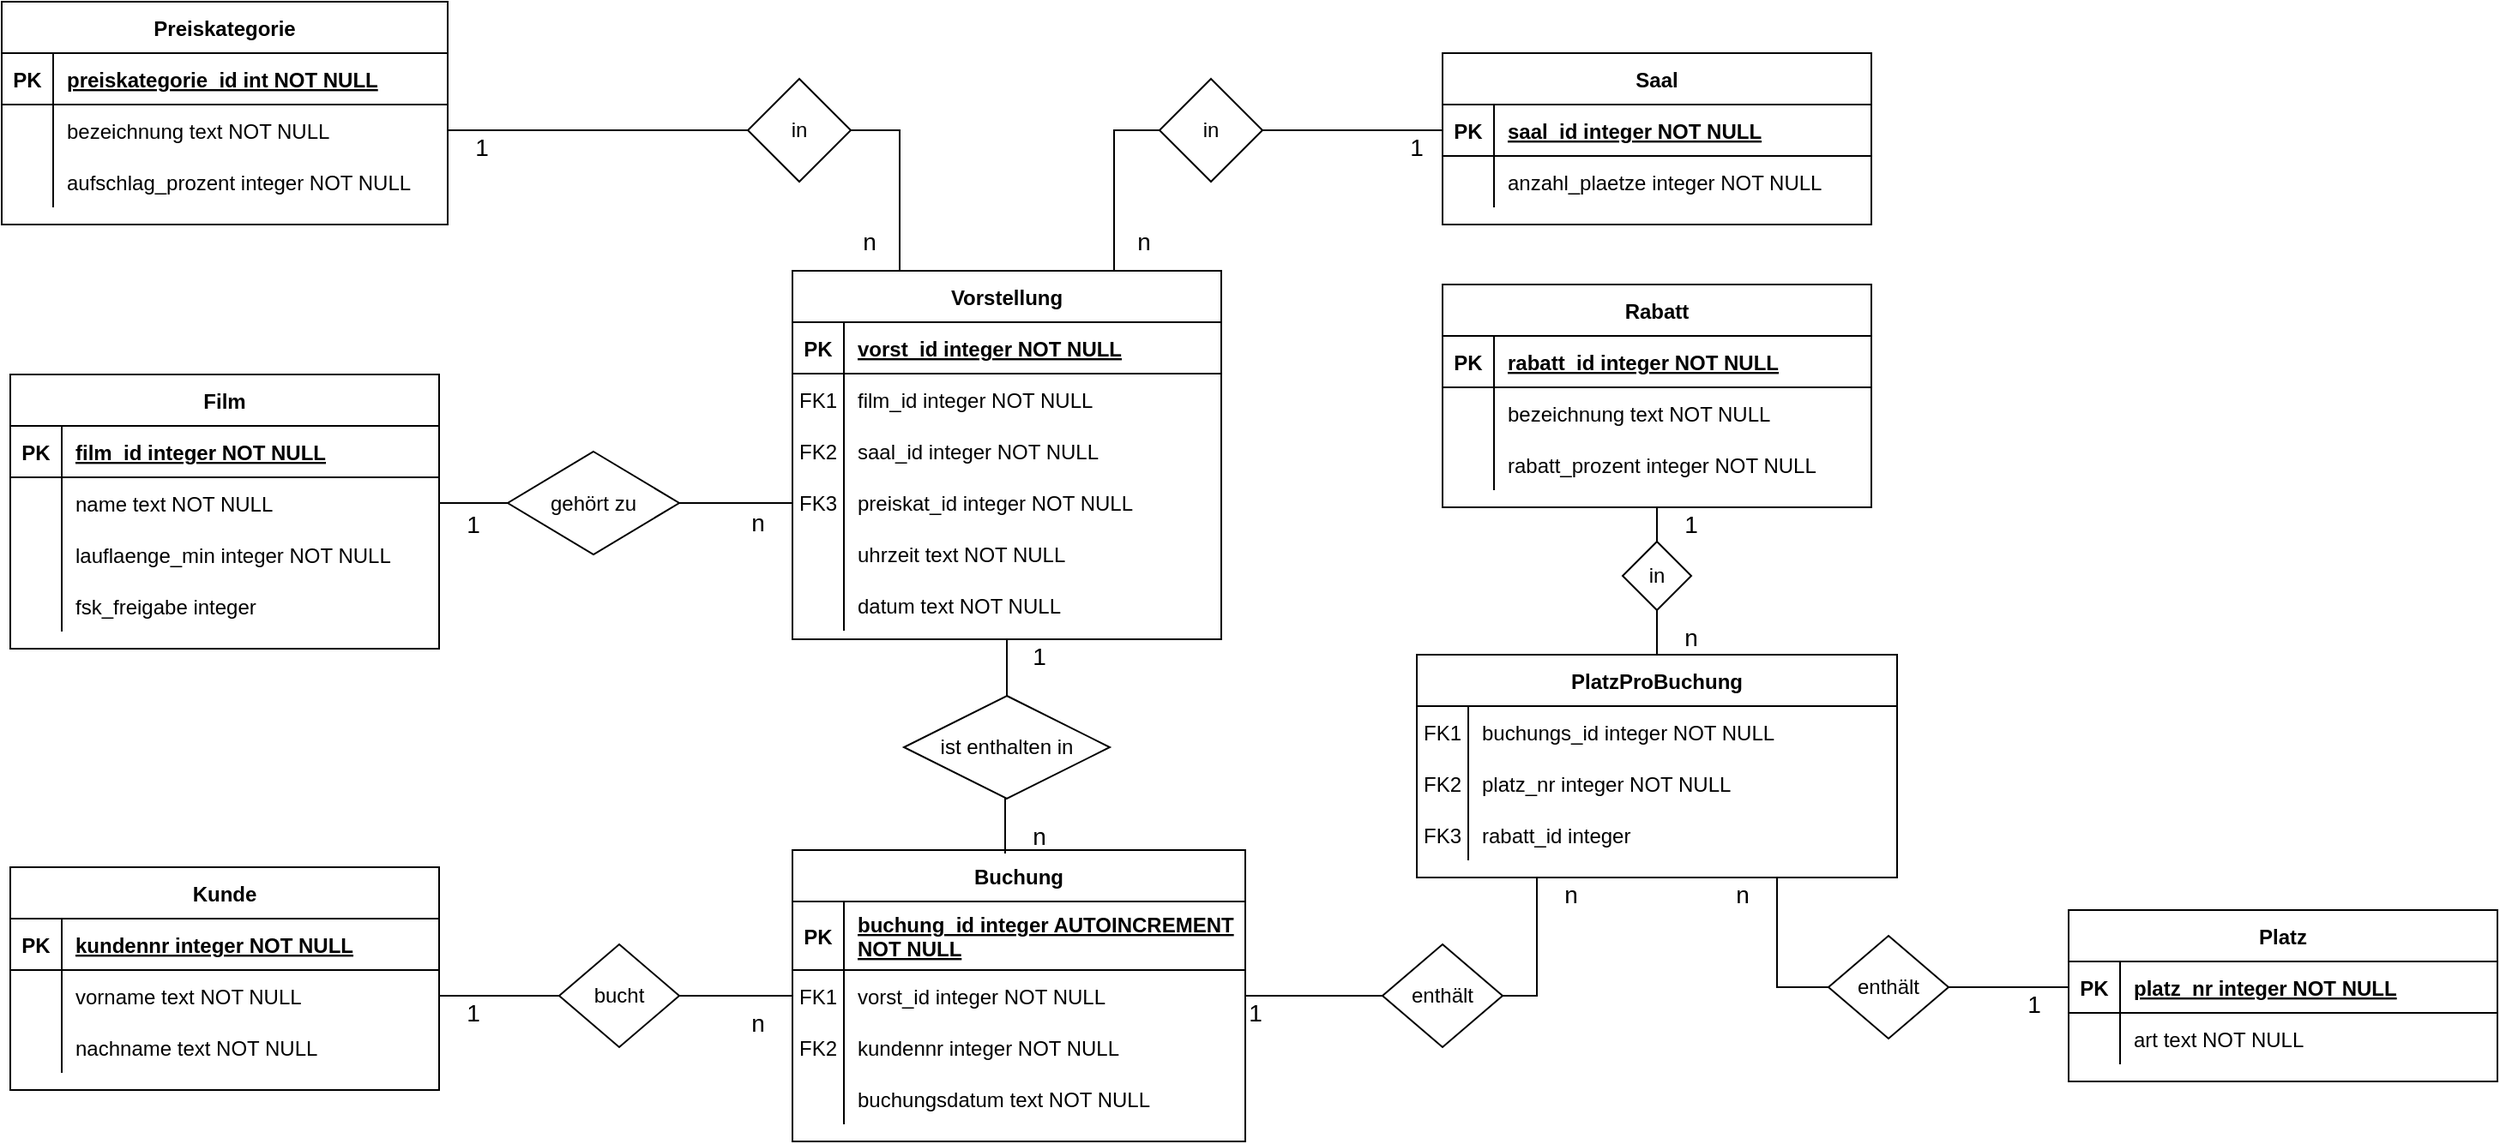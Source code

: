 <mxfile version="14.5.1" type="device"><diagram id="R2lEEEUBdFMjLlhIrx00" name="Page-1"><mxGraphModel dx="1422" dy="822" grid="1" gridSize="10" guides="1" tooltips="1" connect="1" arrows="1" fold="1" page="1" pageScale="1" pageWidth="1654" pageHeight="1169" math="0" shadow="0" extFonts="Permanent Marker^https://fonts.googleapis.com/css?family=Permanent+Marker"><root><mxCell id="0"/><mxCell id="1" parent="0"/><mxCell id="C-vyLk0tnHw3VtMMgP7b-2" value="Film" style="shape=table;startSize=30;container=1;collapsible=1;childLayout=tableLayout;fixedRows=1;rowLines=0;fontStyle=1;align=center;resizeLast=1;" parent="1" vertex="1"><mxGeometry x="50" y="322.5" width="250" height="160" as="geometry"/></mxCell><mxCell id="C-vyLk0tnHw3VtMMgP7b-3" value="" style="shape=partialRectangle;collapsible=0;dropTarget=0;pointerEvents=0;fillColor=none;points=[[0,0.5],[1,0.5]];portConstraint=eastwest;top=0;left=0;right=0;bottom=1;" parent="C-vyLk0tnHw3VtMMgP7b-2" vertex="1"><mxGeometry y="30" width="250" height="30" as="geometry"/></mxCell><mxCell id="C-vyLk0tnHw3VtMMgP7b-4" value="PK" style="shape=partialRectangle;overflow=hidden;connectable=0;fillColor=none;top=0;left=0;bottom=0;right=0;fontStyle=1;" parent="C-vyLk0tnHw3VtMMgP7b-3" vertex="1"><mxGeometry width="30" height="30" as="geometry"/></mxCell><mxCell id="C-vyLk0tnHw3VtMMgP7b-5" value="film_id integer NOT NULL " style="shape=partialRectangle;overflow=hidden;connectable=0;fillColor=none;top=0;left=0;bottom=0;right=0;align=left;spacingLeft=6;fontStyle=5;" parent="C-vyLk0tnHw3VtMMgP7b-3" vertex="1"><mxGeometry x="30" width="220" height="30" as="geometry"/></mxCell><mxCell id="C-vyLk0tnHw3VtMMgP7b-6" value="" style="shape=partialRectangle;collapsible=0;dropTarget=0;pointerEvents=0;fillColor=none;points=[[0,0.5],[1,0.5]];portConstraint=eastwest;top=0;left=0;right=0;bottom=0;" parent="C-vyLk0tnHw3VtMMgP7b-2" vertex="1"><mxGeometry y="60" width="250" height="30" as="geometry"/></mxCell><mxCell id="C-vyLk0tnHw3VtMMgP7b-7" value="" style="shape=partialRectangle;overflow=hidden;connectable=0;fillColor=none;top=0;left=0;bottom=0;right=0;" parent="C-vyLk0tnHw3VtMMgP7b-6" vertex="1"><mxGeometry width="30" height="30" as="geometry"/></mxCell><mxCell id="C-vyLk0tnHw3VtMMgP7b-8" value="name text NOT NULL" style="shape=partialRectangle;overflow=hidden;connectable=0;fillColor=none;top=0;left=0;bottom=0;right=0;align=left;spacingLeft=6;" parent="C-vyLk0tnHw3VtMMgP7b-6" vertex="1"><mxGeometry x="30" width="220" height="30" as="geometry"/></mxCell><mxCell id="C-vyLk0tnHw3VtMMgP7b-9" value="" style="shape=partialRectangle;collapsible=0;dropTarget=0;pointerEvents=0;fillColor=none;points=[[0,0.5],[1,0.5]];portConstraint=eastwest;top=0;left=0;right=0;bottom=0;" parent="C-vyLk0tnHw3VtMMgP7b-2" vertex="1"><mxGeometry y="90" width="250" height="30" as="geometry"/></mxCell><mxCell id="C-vyLk0tnHw3VtMMgP7b-10" value="" style="shape=partialRectangle;overflow=hidden;connectable=0;fillColor=none;top=0;left=0;bottom=0;right=0;" parent="C-vyLk0tnHw3VtMMgP7b-9" vertex="1"><mxGeometry width="30" height="30" as="geometry"/></mxCell><mxCell id="C-vyLk0tnHw3VtMMgP7b-11" value="lauflaenge_min integer NOT NULL" style="shape=partialRectangle;overflow=hidden;connectable=0;fillColor=none;top=0;left=0;bottom=0;right=0;align=left;spacingLeft=6;" parent="C-vyLk0tnHw3VtMMgP7b-9" vertex="1"><mxGeometry x="30" width="220" height="30" as="geometry"/></mxCell><mxCell id="n4RVsGWldKLh6SfJFtqW-6" value="" style="shape=partialRectangle;collapsible=0;dropTarget=0;pointerEvents=0;fillColor=none;points=[[0,0.5],[1,0.5]];portConstraint=eastwest;top=0;left=0;right=0;bottom=0;" vertex="1" parent="C-vyLk0tnHw3VtMMgP7b-2"><mxGeometry y="120" width="250" height="30" as="geometry"/></mxCell><mxCell id="n4RVsGWldKLh6SfJFtqW-7" value="" style="shape=partialRectangle;overflow=hidden;connectable=0;fillColor=none;top=0;left=0;bottom=0;right=0;" vertex="1" parent="n4RVsGWldKLh6SfJFtqW-6"><mxGeometry width="30" height="30" as="geometry"/></mxCell><mxCell id="n4RVsGWldKLh6SfJFtqW-8" value="fsk_freigabe integer" style="shape=partialRectangle;overflow=hidden;connectable=0;fillColor=none;top=0;left=0;bottom=0;right=0;align=left;spacingLeft=6;" vertex="1" parent="n4RVsGWldKLh6SfJFtqW-6"><mxGeometry x="30" width="220" height="30" as="geometry"/></mxCell><mxCell id="C-vyLk0tnHw3VtMMgP7b-13" value="Preiskategorie" style="shape=table;startSize=30;container=1;collapsible=1;childLayout=tableLayout;fixedRows=1;rowLines=0;fontStyle=1;align=center;resizeLast=1;" parent="1" vertex="1"><mxGeometry x="45" y="105" width="260" height="130" as="geometry"/></mxCell><mxCell id="C-vyLk0tnHw3VtMMgP7b-14" value="" style="shape=partialRectangle;collapsible=0;dropTarget=0;pointerEvents=0;fillColor=none;points=[[0,0.5],[1,0.5]];portConstraint=eastwest;top=0;left=0;right=0;bottom=1;" parent="C-vyLk0tnHw3VtMMgP7b-13" vertex="1"><mxGeometry y="30" width="260" height="30" as="geometry"/></mxCell><mxCell id="C-vyLk0tnHw3VtMMgP7b-15" value="PK" style="shape=partialRectangle;overflow=hidden;connectable=0;fillColor=none;top=0;left=0;bottom=0;right=0;fontStyle=1;" parent="C-vyLk0tnHw3VtMMgP7b-14" vertex="1"><mxGeometry width="30" height="30" as="geometry"/></mxCell><mxCell id="C-vyLk0tnHw3VtMMgP7b-16" value="preiskategorie_id int NOT NULL " style="shape=partialRectangle;overflow=hidden;connectable=0;fillColor=none;top=0;left=0;bottom=0;right=0;align=left;spacingLeft=6;fontStyle=5;" parent="C-vyLk0tnHw3VtMMgP7b-14" vertex="1"><mxGeometry x="30" width="230" height="30" as="geometry"/></mxCell><mxCell id="C-vyLk0tnHw3VtMMgP7b-17" value="" style="shape=partialRectangle;collapsible=0;dropTarget=0;pointerEvents=0;fillColor=none;points=[[0,0.5],[1,0.5]];portConstraint=eastwest;top=0;left=0;right=0;bottom=0;" parent="C-vyLk0tnHw3VtMMgP7b-13" vertex="1"><mxGeometry y="60" width="260" height="30" as="geometry"/></mxCell><mxCell id="C-vyLk0tnHw3VtMMgP7b-18" value="" style="shape=partialRectangle;overflow=hidden;connectable=0;fillColor=none;top=0;left=0;bottom=0;right=0;" parent="C-vyLk0tnHw3VtMMgP7b-17" vertex="1"><mxGeometry width="30" height="30" as="geometry"/></mxCell><mxCell id="C-vyLk0tnHw3VtMMgP7b-19" value="bezeichnung text NOT NULL" style="shape=partialRectangle;overflow=hidden;connectable=0;fillColor=none;top=0;left=0;bottom=0;right=0;align=left;spacingLeft=6;" parent="C-vyLk0tnHw3VtMMgP7b-17" vertex="1"><mxGeometry x="30" width="230" height="30" as="geometry"/></mxCell><mxCell id="C-vyLk0tnHw3VtMMgP7b-20" value="" style="shape=partialRectangle;collapsible=0;dropTarget=0;pointerEvents=0;fillColor=none;points=[[0,0.5],[1,0.5]];portConstraint=eastwest;top=0;left=0;right=0;bottom=0;" parent="C-vyLk0tnHw3VtMMgP7b-13" vertex="1"><mxGeometry y="90" width="260" height="30" as="geometry"/></mxCell><mxCell id="C-vyLk0tnHw3VtMMgP7b-21" value="" style="shape=partialRectangle;overflow=hidden;connectable=0;fillColor=none;top=0;left=0;bottom=0;right=0;" parent="C-vyLk0tnHw3VtMMgP7b-20" vertex="1"><mxGeometry width="30" height="30" as="geometry"/></mxCell><mxCell id="C-vyLk0tnHw3VtMMgP7b-22" value="aufschlag_prozent integer NOT NULL" style="shape=partialRectangle;overflow=hidden;connectable=0;fillColor=none;top=0;left=0;bottom=0;right=0;align=left;spacingLeft=6;" parent="C-vyLk0tnHw3VtMMgP7b-20" vertex="1"><mxGeometry x="30" width="230" height="30" as="geometry"/></mxCell><mxCell id="C-vyLk0tnHw3VtMMgP7b-23" value="Vorstellung" style="shape=table;startSize=30;container=1;collapsible=1;childLayout=tableLayout;fixedRows=1;rowLines=0;fontStyle=1;align=center;resizeLast=1;" parent="1" vertex="1"><mxGeometry x="506" y="262" width="250" height="215" as="geometry"/></mxCell><mxCell id="C-vyLk0tnHw3VtMMgP7b-24" value="" style="shape=partialRectangle;collapsible=0;dropTarget=0;pointerEvents=0;fillColor=none;points=[[0,0.5],[1,0.5]];portConstraint=eastwest;top=0;left=0;right=0;bottom=1;" parent="C-vyLk0tnHw3VtMMgP7b-23" vertex="1"><mxGeometry y="30" width="250" height="30" as="geometry"/></mxCell><mxCell id="C-vyLk0tnHw3VtMMgP7b-25" value="PK" style="shape=partialRectangle;overflow=hidden;connectable=0;fillColor=none;top=0;left=0;bottom=0;right=0;fontStyle=1;" parent="C-vyLk0tnHw3VtMMgP7b-24" vertex="1"><mxGeometry width="30" height="30" as="geometry"/></mxCell><mxCell id="C-vyLk0tnHw3VtMMgP7b-26" value="vorst_id integer NOT NULL " style="shape=partialRectangle;overflow=hidden;connectable=0;fillColor=none;top=0;left=0;bottom=0;right=0;align=left;spacingLeft=6;fontStyle=5;" parent="C-vyLk0tnHw3VtMMgP7b-24" vertex="1"><mxGeometry x="30" width="220" height="30" as="geometry"/></mxCell><mxCell id="C-vyLk0tnHw3VtMMgP7b-27" value="" style="shape=partialRectangle;collapsible=0;dropTarget=0;pointerEvents=0;fillColor=none;points=[[0,0.5],[1,0.5]];portConstraint=eastwest;top=0;left=0;right=0;bottom=0;" parent="C-vyLk0tnHw3VtMMgP7b-23" vertex="1"><mxGeometry y="60" width="250" height="30" as="geometry"/></mxCell><mxCell id="C-vyLk0tnHw3VtMMgP7b-28" value="FK1" style="shape=partialRectangle;overflow=hidden;connectable=0;fillColor=none;top=0;left=0;bottom=0;right=0;" parent="C-vyLk0tnHw3VtMMgP7b-27" vertex="1"><mxGeometry width="30" height="30" as="geometry"/></mxCell><mxCell id="C-vyLk0tnHw3VtMMgP7b-29" value="film_id integer NOT NULL" style="shape=partialRectangle;overflow=hidden;connectable=0;fillColor=none;top=0;left=0;bottom=0;right=0;align=left;spacingLeft=6;" parent="C-vyLk0tnHw3VtMMgP7b-27" vertex="1"><mxGeometry x="30" width="220" height="30" as="geometry"/></mxCell><mxCell id="7ytQ7ZC4VE5JVQ9FTUDC-49" value="" style="shape=partialRectangle;collapsible=0;dropTarget=0;pointerEvents=0;fillColor=none;points=[[0,0.5],[1,0.5]];portConstraint=eastwest;top=0;left=0;right=0;bottom=0;" parent="C-vyLk0tnHw3VtMMgP7b-23" vertex="1"><mxGeometry y="90" width="250" height="30" as="geometry"/></mxCell><mxCell id="7ytQ7ZC4VE5JVQ9FTUDC-50" value="FK2" style="shape=partialRectangle;overflow=hidden;connectable=0;fillColor=none;top=0;left=0;bottom=0;right=0;" parent="7ytQ7ZC4VE5JVQ9FTUDC-49" vertex="1"><mxGeometry width="30" height="30" as="geometry"/></mxCell><mxCell id="7ytQ7ZC4VE5JVQ9FTUDC-51" value="saal_id integer NOT NULL" style="shape=partialRectangle;overflow=hidden;connectable=0;fillColor=none;top=0;left=0;bottom=0;right=0;align=left;spacingLeft=6;" parent="7ytQ7ZC4VE5JVQ9FTUDC-49" vertex="1"><mxGeometry x="30" width="220" height="30" as="geometry"/></mxCell><mxCell id="3Bz2vkWH1Doua1rac2BC-2" value="" style="shape=partialRectangle;collapsible=0;dropTarget=0;pointerEvents=0;fillColor=none;points=[[0,0.5],[1,0.5]];portConstraint=eastwest;top=0;left=0;right=0;bottom=0;" parent="C-vyLk0tnHw3VtMMgP7b-23" vertex="1"><mxGeometry y="120" width="250" height="30" as="geometry"/></mxCell><mxCell id="3Bz2vkWH1Doua1rac2BC-3" value="FK3" style="shape=partialRectangle;overflow=hidden;connectable=0;fillColor=none;top=0;left=0;bottom=0;right=0;" parent="3Bz2vkWH1Doua1rac2BC-2" vertex="1"><mxGeometry width="30" height="30" as="geometry"/></mxCell><mxCell id="3Bz2vkWH1Doua1rac2BC-4" value="preiskat_id integer NOT NULL" style="shape=partialRectangle;overflow=hidden;connectable=0;fillColor=none;top=0;left=0;bottom=0;right=0;align=left;spacingLeft=6;" parent="3Bz2vkWH1Doua1rac2BC-2" vertex="1"><mxGeometry x="30" width="220" height="30" as="geometry"/></mxCell><mxCell id="3Bz2vkWH1Doua1rac2BC-8" value="" style="shape=partialRectangle;collapsible=0;dropTarget=0;pointerEvents=0;fillColor=none;points=[[0,0.5],[1,0.5]];portConstraint=eastwest;top=0;left=0;right=0;bottom=0;" parent="C-vyLk0tnHw3VtMMgP7b-23" vertex="1"><mxGeometry y="150" width="250" height="30" as="geometry"/></mxCell><mxCell id="3Bz2vkWH1Doua1rac2BC-9" value="" style="shape=partialRectangle;overflow=hidden;connectable=0;fillColor=none;top=0;left=0;bottom=0;right=0;" parent="3Bz2vkWH1Doua1rac2BC-8" vertex="1"><mxGeometry width="30" height="30" as="geometry"/></mxCell><mxCell id="3Bz2vkWH1Doua1rac2BC-10" value="uhrzeit text NOT NULL" style="shape=partialRectangle;overflow=hidden;connectable=0;fillColor=none;top=0;left=0;bottom=0;right=0;align=left;spacingLeft=6;" parent="3Bz2vkWH1Doua1rac2BC-8" vertex="1"><mxGeometry x="30" width="220" height="30" as="geometry"/></mxCell><mxCell id="3Bz2vkWH1Doua1rac2BC-11" value="" style="shape=partialRectangle;collapsible=0;dropTarget=0;pointerEvents=0;fillColor=none;points=[[0,0.5],[1,0.5]];portConstraint=eastwest;top=0;left=0;right=0;bottom=0;" parent="C-vyLk0tnHw3VtMMgP7b-23" vertex="1"><mxGeometry y="180" width="250" height="30" as="geometry"/></mxCell><mxCell id="3Bz2vkWH1Doua1rac2BC-12" value="" style="shape=partialRectangle;overflow=hidden;connectable=0;fillColor=none;top=0;left=0;bottom=0;right=0;" parent="3Bz2vkWH1Doua1rac2BC-11" vertex="1"><mxGeometry width="30" height="30" as="geometry"/></mxCell><mxCell id="3Bz2vkWH1Doua1rac2BC-13" value="datum text NOT NULL" style="shape=partialRectangle;overflow=hidden;connectable=0;fillColor=none;top=0;left=0;bottom=0;right=0;align=left;spacingLeft=6;" parent="3Bz2vkWH1Doua1rac2BC-11" vertex="1"><mxGeometry x="30" width="220" height="30" as="geometry"/></mxCell><mxCell id="7ytQ7ZC4VE5JVQ9FTUDC-8" value="Buchung" style="shape=table;startSize=30;container=1;collapsible=1;childLayout=tableLayout;fixedRows=1;rowLines=0;fontStyle=1;align=center;resizeLast=1;" parent="1" vertex="1"><mxGeometry x="506" y="600" width="264" height="170" as="geometry"/></mxCell><mxCell id="7ytQ7ZC4VE5JVQ9FTUDC-9" value="" style="shape=partialRectangle;collapsible=0;dropTarget=0;pointerEvents=0;fillColor=none;points=[[0,0.5],[1,0.5]];portConstraint=eastwest;top=0;left=0;right=0;bottom=1;" parent="7ytQ7ZC4VE5JVQ9FTUDC-8" vertex="1"><mxGeometry y="30" width="264" height="40" as="geometry"/></mxCell><mxCell id="7ytQ7ZC4VE5JVQ9FTUDC-10" value="PK" style="shape=partialRectangle;overflow=hidden;connectable=0;fillColor=none;top=0;left=0;bottom=0;right=0;fontStyle=1;" parent="7ytQ7ZC4VE5JVQ9FTUDC-9" vertex="1"><mxGeometry width="30" height="40" as="geometry"/></mxCell><mxCell id="7ytQ7ZC4VE5JVQ9FTUDC-11" value="buchung_id integer AUTOINCREMENT&#10;NOT NULL " style="shape=partialRectangle;overflow=hidden;connectable=0;fillColor=none;top=0;left=0;bottom=0;right=0;align=left;spacingLeft=6;fontStyle=5;" parent="7ytQ7ZC4VE5JVQ9FTUDC-9" vertex="1"><mxGeometry x="30" width="234" height="40" as="geometry"/></mxCell><mxCell id="7ytQ7ZC4VE5JVQ9FTUDC-12" value="" style="shape=partialRectangle;collapsible=0;dropTarget=0;pointerEvents=0;fillColor=none;points=[[0,0.5],[1,0.5]];portConstraint=eastwest;top=0;left=0;right=0;bottom=0;" parent="7ytQ7ZC4VE5JVQ9FTUDC-8" vertex="1"><mxGeometry y="70" width="264" height="30" as="geometry"/></mxCell><mxCell id="7ytQ7ZC4VE5JVQ9FTUDC-13" value="FK1" style="shape=partialRectangle;overflow=hidden;connectable=0;fillColor=none;top=0;left=0;bottom=0;right=0;" parent="7ytQ7ZC4VE5JVQ9FTUDC-12" vertex="1"><mxGeometry width="30" height="30" as="geometry"/></mxCell><mxCell id="7ytQ7ZC4VE5JVQ9FTUDC-14" value="vorst_id integer NOT NULL" style="shape=partialRectangle;overflow=hidden;connectable=0;fillColor=none;top=0;left=0;bottom=0;right=0;align=left;spacingLeft=6;" parent="7ytQ7ZC4VE5JVQ9FTUDC-12" vertex="1"><mxGeometry x="30" width="234" height="30" as="geometry"/></mxCell><mxCell id="7ytQ7ZC4VE5JVQ9FTUDC-15" value="" style="shape=partialRectangle;collapsible=0;dropTarget=0;pointerEvents=0;fillColor=none;points=[[0,0.5],[1,0.5]];portConstraint=eastwest;top=0;left=0;right=0;bottom=0;" parent="7ytQ7ZC4VE5JVQ9FTUDC-8" vertex="1"><mxGeometry y="100" width="264" height="30" as="geometry"/></mxCell><mxCell id="7ytQ7ZC4VE5JVQ9FTUDC-16" value="FK2" style="shape=partialRectangle;overflow=hidden;connectable=0;fillColor=none;top=0;left=0;bottom=0;right=0;" parent="7ytQ7ZC4VE5JVQ9FTUDC-15" vertex="1"><mxGeometry width="30" height="30" as="geometry"/></mxCell><mxCell id="7ytQ7ZC4VE5JVQ9FTUDC-17" value="kundennr integer NOT NULL" style="shape=partialRectangle;overflow=hidden;connectable=0;fillColor=none;top=0;left=0;bottom=0;right=0;align=left;spacingLeft=6;" parent="7ytQ7ZC4VE5JVQ9FTUDC-15" vertex="1"><mxGeometry x="30" width="234" height="30" as="geometry"/></mxCell><mxCell id="7ytQ7ZC4VE5JVQ9FTUDC-105" value="" style="shape=partialRectangle;collapsible=0;dropTarget=0;pointerEvents=0;fillColor=none;points=[[0,0.5],[1,0.5]];portConstraint=eastwest;top=0;left=0;right=0;bottom=0;" parent="7ytQ7ZC4VE5JVQ9FTUDC-8" vertex="1"><mxGeometry y="130" width="264" height="30" as="geometry"/></mxCell><mxCell id="7ytQ7ZC4VE5JVQ9FTUDC-106" value="" style="shape=partialRectangle;overflow=hidden;connectable=0;fillColor=none;top=0;left=0;bottom=0;right=0;" parent="7ytQ7ZC4VE5JVQ9FTUDC-105" vertex="1"><mxGeometry width="30" height="30" as="geometry"/></mxCell><mxCell id="7ytQ7ZC4VE5JVQ9FTUDC-107" value="buchungsdatum text NOT NULL" style="shape=partialRectangle;overflow=hidden;connectable=0;fillColor=none;top=0;left=0;bottom=0;right=0;align=left;spacingLeft=6;" parent="7ytQ7ZC4VE5JVQ9FTUDC-105" vertex="1"><mxGeometry x="30" width="234" height="30" as="geometry"/></mxCell><mxCell id="7ytQ7ZC4VE5JVQ9FTUDC-18" value="Kunde" style="shape=table;startSize=30;container=1;collapsible=1;childLayout=tableLayout;fixedRows=1;rowLines=0;fontStyle=1;align=center;resizeLast=1;" parent="1" vertex="1"><mxGeometry x="50" y="610" width="250" height="130" as="geometry"/></mxCell><mxCell id="7ytQ7ZC4VE5JVQ9FTUDC-19" value="" style="shape=partialRectangle;collapsible=0;dropTarget=0;pointerEvents=0;fillColor=none;points=[[0,0.5],[1,0.5]];portConstraint=eastwest;top=0;left=0;right=0;bottom=1;" parent="7ytQ7ZC4VE5JVQ9FTUDC-18" vertex="1"><mxGeometry y="30" width="250" height="30" as="geometry"/></mxCell><mxCell id="7ytQ7ZC4VE5JVQ9FTUDC-20" value="PK" style="shape=partialRectangle;overflow=hidden;connectable=0;fillColor=none;top=0;left=0;bottom=0;right=0;fontStyle=1;" parent="7ytQ7ZC4VE5JVQ9FTUDC-19" vertex="1"><mxGeometry width="30" height="30" as="geometry"/></mxCell><mxCell id="7ytQ7ZC4VE5JVQ9FTUDC-21" value="kundennr integer NOT NULL " style="shape=partialRectangle;overflow=hidden;connectable=0;fillColor=none;top=0;left=0;bottom=0;right=0;align=left;spacingLeft=6;fontStyle=5;" parent="7ytQ7ZC4VE5JVQ9FTUDC-19" vertex="1"><mxGeometry x="30" width="220" height="30" as="geometry"/></mxCell><mxCell id="7ytQ7ZC4VE5JVQ9FTUDC-22" value="" style="shape=partialRectangle;collapsible=0;dropTarget=0;pointerEvents=0;fillColor=none;points=[[0,0.5],[1,0.5]];portConstraint=eastwest;top=0;left=0;right=0;bottom=0;" parent="7ytQ7ZC4VE5JVQ9FTUDC-18" vertex="1"><mxGeometry y="60" width="250" height="30" as="geometry"/></mxCell><mxCell id="7ytQ7ZC4VE5JVQ9FTUDC-23" value="" style="shape=partialRectangle;overflow=hidden;connectable=0;fillColor=none;top=0;left=0;bottom=0;right=0;" parent="7ytQ7ZC4VE5JVQ9FTUDC-22" vertex="1"><mxGeometry width="30" height="30" as="geometry"/></mxCell><mxCell id="7ytQ7ZC4VE5JVQ9FTUDC-24" value="vorname text NOT NULL" style="shape=partialRectangle;overflow=hidden;connectable=0;fillColor=none;top=0;left=0;bottom=0;right=0;align=left;spacingLeft=6;" parent="7ytQ7ZC4VE5JVQ9FTUDC-22" vertex="1"><mxGeometry x="30" width="220" height="30" as="geometry"/></mxCell><mxCell id="7ytQ7ZC4VE5JVQ9FTUDC-101" value="" style="shape=partialRectangle;collapsible=0;dropTarget=0;pointerEvents=0;fillColor=none;points=[[0,0.5],[1,0.5]];portConstraint=eastwest;top=0;left=0;right=0;bottom=0;" parent="7ytQ7ZC4VE5JVQ9FTUDC-18" vertex="1"><mxGeometry y="90" width="250" height="30" as="geometry"/></mxCell><mxCell id="7ytQ7ZC4VE5JVQ9FTUDC-102" value="" style="shape=partialRectangle;overflow=hidden;connectable=0;fillColor=none;top=0;left=0;bottom=0;right=0;" parent="7ytQ7ZC4VE5JVQ9FTUDC-101" vertex="1"><mxGeometry width="30" height="30" as="geometry"/></mxCell><mxCell id="7ytQ7ZC4VE5JVQ9FTUDC-103" value="nachname text NOT NULL" style="shape=partialRectangle;overflow=hidden;connectable=0;fillColor=none;top=0;left=0;bottom=0;right=0;align=left;spacingLeft=6;" parent="7ytQ7ZC4VE5JVQ9FTUDC-101" vertex="1"><mxGeometry x="30" width="220" height="30" as="geometry"/></mxCell><mxCell id="7ytQ7ZC4VE5JVQ9FTUDC-25" value="Platz" style="shape=table;startSize=30;container=1;collapsible=1;childLayout=tableLayout;fixedRows=1;rowLines=0;fontStyle=1;align=center;resizeLast=1;" parent="1" vertex="1"><mxGeometry x="1250" y="635" width="250" height="100" as="geometry"/></mxCell><mxCell id="7ytQ7ZC4VE5JVQ9FTUDC-26" value="" style="shape=partialRectangle;collapsible=0;dropTarget=0;pointerEvents=0;fillColor=none;points=[[0,0.5],[1,0.5]];portConstraint=eastwest;top=0;left=0;right=0;bottom=1;" parent="7ytQ7ZC4VE5JVQ9FTUDC-25" vertex="1"><mxGeometry y="30" width="250" height="30" as="geometry"/></mxCell><mxCell id="7ytQ7ZC4VE5JVQ9FTUDC-27" value="PK" style="shape=partialRectangle;overflow=hidden;connectable=0;fillColor=none;top=0;left=0;bottom=0;right=0;fontStyle=1;" parent="7ytQ7ZC4VE5JVQ9FTUDC-26" vertex="1"><mxGeometry width="30" height="30" as="geometry"/></mxCell><mxCell id="7ytQ7ZC4VE5JVQ9FTUDC-28" value="platz_nr integer NOT NULL " style="shape=partialRectangle;overflow=hidden;connectable=0;fillColor=none;top=0;left=0;bottom=0;right=0;align=left;spacingLeft=6;fontStyle=5;" parent="7ytQ7ZC4VE5JVQ9FTUDC-26" vertex="1"><mxGeometry x="30" width="220" height="30" as="geometry"/></mxCell><mxCell id="7ytQ7ZC4VE5JVQ9FTUDC-29" value="" style="shape=partialRectangle;collapsible=0;dropTarget=0;pointerEvents=0;fillColor=none;points=[[0,0.5],[1,0.5]];portConstraint=eastwest;top=0;left=0;right=0;bottom=0;" parent="7ytQ7ZC4VE5JVQ9FTUDC-25" vertex="1"><mxGeometry y="60" width="250" height="30" as="geometry"/></mxCell><mxCell id="7ytQ7ZC4VE5JVQ9FTUDC-30" value="" style="shape=partialRectangle;overflow=hidden;connectable=0;fillColor=none;top=0;left=0;bottom=0;right=0;" parent="7ytQ7ZC4VE5JVQ9FTUDC-29" vertex="1"><mxGeometry width="30" height="30" as="geometry"/></mxCell><mxCell id="7ytQ7ZC4VE5JVQ9FTUDC-31" value="art text NOT NULL" style="shape=partialRectangle;overflow=hidden;connectable=0;fillColor=none;top=0;left=0;bottom=0;right=0;align=left;spacingLeft=6;" parent="7ytQ7ZC4VE5JVQ9FTUDC-29" vertex="1"><mxGeometry x="30" width="220" height="30" as="geometry"/></mxCell><mxCell id="7ytQ7ZC4VE5JVQ9FTUDC-32" value="Saal" style="shape=table;startSize=30;container=1;collapsible=1;childLayout=tableLayout;fixedRows=1;rowLines=0;fontStyle=1;align=center;resizeLast=1;" parent="1" vertex="1"><mxGeometry x="885" y="135" width="250" height="100" as="geometry"/></mxCell><mxCell id="7ytQ7ZC4VE5JVQ9FTUDC-33" value="" style="shape=partialRectangle;collapsible=0;dropTarget=0;pointerEvents=0;fillColor=none;points=[[0,0.5],[1,0.5]];portConstraint=eastwest;top=0;left=0;right=0;bottom=1;" parent="7ytQ7ZC4VE5JVQ9FTUDC-32" vertex="1"><mxGeometry y="30" width="250" height="30" as="geometry"/></mxCell><mxCell id="7ytQ7ZC4VE5JVQ9FTUDC-34" value="PK" style="shape=partialRectangle;overflow=hidden;connectable=0;fillColor=none;top=0;left=0;bottom=0;right=0;fontStyle=1;" parent="7ytQ7ZC4VE5JVQ9FTUDC-33" vertex="1"><mxGeometry width="30" height="30" as="geometry"/></mxCell><mxCell id="7ytQ7ZC4VE5JVQ9FTUDC-35" value="saal_id integer NOT NULL " style="shape=partialRectangle;overflow=hidden;connectable=0;fillColor=none;top=0;left=0;bottom=0;right=0;align=left;spacingLeft=6;fontStyle=5;" parent="7ytQ7ZC4VE5JVQ9FTUDC-33" vertex="1"><mxGeometry x="30" width="220" height="30" as="geometry"/></mxCell><mxCell id="7ytQ7ZC4VE5JVQ9FTUDC-36" value="" style="shape=partialRectangle;collapsible=0;dropTarget=0;pointerEvents=0;fillColor=none;points=[[0,0.5],[1,0.5]];portConstraint=eastwest;top=0;left=0;right=0;bottom=0;" parent="7ytQ7ZC4VE5JVQ9FTUDC-32" vertex="1"><mxGeometry y="60" width="250" height="30" as="geometry"/></mxCell><mxCell id="7ytQ7ZC4VE5JVQ9FTUDC-37" value="" style="shape=partialRectangle;overflow=hidden;connectable=0;fillColor=none;top=0;left=0;bottom=0;right=0;" parent="7ytQ7ZC4VE5JVQ9FTUDC-36" vertex="1"><mxGeometry width="30" height="30" as="geometry"/></mxCell><mxCell id="7ytQ7ZC4VE5JVQ9FTUDC-38" value="anzahl_plaetze integer NOT NULL" style="shape=partialRectangle;overflow=hidden;connectable=0;fillColor=none;top=0;left=0;bottom=0;right=0;align=left;spacingLeft=6;" parent="7ytQ7ZC4VE5JVQ9FTUDC-36" vertex="1"><mxGeometry x="30" width="220" height="30" as="geometry"/></mxCell><mxCell id="3Bz2vkWH1Doua1rac2BC-34" style="edgeStyle=orthogonalEdgeStyle;rounded=0;orthogonalLoop=1;jettySize=auto;html=1;exitX=0.5;exitY=1;exitDx=0;exitDy=0;entryX=0.5;entryY=0;entryDx=0;entryDy=0;endArrow=none;endFill=0;" parent="1" source="7ytQ7ZC4VE5JVQ9FTUDC-39" target="3Bz2vkWH1Doua1rac2BC-32" edge="1"><mxGeometry relative="1" as="geometry"/></mxCell><mxCell id="7ytQ7ZC4VE5JVQ9FTUDC-39" value="Rabatt" style="shape=table;startSize=30;container=1;collapsible=1;childLayout=tableLayout;fixedRows=1;rowLines=0;fontStyle=1;align=center;resizeLast=1;" parent="1" vertex="1"><mxGeometry x="885" y="270" width="250" height="130" as="geometry"/></mxCell><mxCell id="7ytQ7ZC4VE5JVQ9FTUDC-40" value="" style="shape=partialRectangle;collapsible=0;dropTarget=0;pointerEvents=0;fillColor=none;points=[[0,0.5],[1,0.5]];portConstraint=eastwest;top=0;left=0;right=0;bottom=1;" parent="7ytQ7ZC4VE5JVQ9FTUDC-39" vertex="1"><mxGeometry y="30" width="250" height="30" as="geometry"/></mxCell><mxCell id="7ytQ7ZC4VE5JVQ9FTUDC-41" value="PK" style="shape=partialRectangle;overflow=hidden;connectable=0;fillColor=none;top=0;left=0;bottom=0;right=0;fontStyle=1;" parent="7ytQ7ZC4VE5JVQ9FTUDC-40" vertex="1"><mxGeometry width="30" height="30" as="geometry"/></mxCell><mxCell id="7ytQ7ZC4VE5JVQ9FTUDC-42" value="rabatt_id integer NOT NULL " style="shape=partialRectangle;overflow=hidden;connectable=0;fillColor=none;top=0;left=0;bottom=0;right=0;align=left;spacingLeft=6;fontStyle=5;" parent="7ytQ7ZC4VE5JVQ9FTUDC-40" vertex="1"><mxGeometry x="30" width="220" height="30" as="geometry"/></mxCell><mxCell id="7ytQ7ZC4VE5JVQ9FTUDC-43" value="" style="shape=partialRectangle;collapsible=0;dropTarget=0;pointerEvents=0;fillColor=none;points=[[0,0.5],[1,0.5]];portConstraint=eastwest;top=0;left=0;right=0;bottom=0;" parent="7ytQ7ZC4VE5JVQ9FTUDC-39" vertex="1"><mxGeometry y="60" width="250" height="30" as="geometry"/></mxCell><mxCell id="7ytQ7ZC4VE5JVQ9FTUDC-44" value="" style="shape=partialRectangle;overflow=hidden;connectable=0;fillColor=none;top=0;left=0;bottom=0;right=0;" parent="7ytQ7ZC4VE5JVQ9FTUDC-43" vertex="1"><mxGeometry width="30" height="30" as="geometry"/></mxCell><mxCell id="7ytQ7ZC4VE5JVQ9FTUDC-45" value="bezeichnung text NOT NULL" style="shape=partialRectangle;overflow=hidden;connectable=0;fillColor=none;top=0;left=0;bottom=0;right=0;align=left;spacingLeft=6;" parent="7ytQ7ZC4VE5JVQ9FTUDC-43" vertex="1"><mxGeometry x="30" width="220" height="30" as="geometry"/></mxCell><mxCell id="7ytQ7ZC4VE5JVQ9FTUDC-46" value="" style="shape=partialRectangle;collapsible=0;dropTarget=0;pointerEvents=0;fillColor=none;points=[[0,0.5],[1,0.5]];portConstraint=eastwest;top=0;left=0;right=0;bottom=0;" parent="7ytQ7ZC4VE5JVQ9FTUDC-39" vertex="1"><mxGeometry y="90" width="250" height="30" as="geometry"/></mxCell><mxCell id="7ytQ7ZC4VE5JVQ9FTUDC-47" value="" style="shape=partialRectangle;overflow=hidden;connectable=0;fillColor=none;top=0;left=0;bottom=0;right=0;" parent="7ytQ7ZC4VE5JVQ9FTUDC-46" vertex="1"><mxGeometry width="30" height="30" as="geometry"/></mxCell><mxCell id="7ytQ7ZC4VE5JVQ9FTUDC-48" value="rabatt_prozent integer NOT NULL" style="shape=partialRectangle;overflow=hidden;connectable=0;fillColor=none;top=0;left=0;bottom=0;right=0;align=left;spacingLeft=6;" parent="7ytQ7ZC4VE5JVQ9FTUDC-46" vertex="1"><mxGeometry x="30" width="220" height="30" as="geometry"/></mxCell><mxCell id="7ytQ7ZC4VE5JVQ9FTUDC-55" value="PlatzProBuchung" style="shape=table;startSize=30;container=1;collapsible=1;childLayout=tableLayout;fixedRows=1;rowLines=0;fontStyle=1;align=center;resizeLast=1;" parent="1" vertex="1"><mxGeometry x="870" y="486" width="280" height="130" as="geometry"/></mxCell><mxCell id="7ytQ7ZC4VE5JVQ9FTUDC-59" value="" style="shape=partialRectangle;collapsible=0;dropTarget=0;pointerEvents=0;fillColor=none;points=[[0,0.5],[1,0.5]];portConstraint=eastwest;top=0;left=0;right=0;bottom=0;" parent="7ytQ7ZC4VE5JVQ9FTUDC-55" vertex="1"><mxGeometry y="30" width="280" height="30" as="geometry"/></mxCell><mxCell id="7ytQ7ZC4VE5JVQ9FTUDC-60" value="FK1" style="shape=partialRectangle;overflow=hidden;connectable=0;fillColor=none;top=0;left=0;bottom=0;right=0;" parent="7ytQ7ZC4VE5JVQ9FTUDC-59" vertex="1"><mxGeometry width="30" height="30" as="geometry"/></mxCell><mxCell id="7ytQ7ZC4VE5JVQ9FTUDC-61" value="buchungs_id integer NOT NULL" style="shape=partialRectangle;overflow=hidden;connectable=0;fillColor=none;top=0;left=0;bottom=0;right=0;align=left;spacingLeft=6;" parent="7ytQ7ZC4VE5JVQ9FTUDC-59" vertex="1"><mxGeometry x="30" width="250" height="30" as="geometry"/></mxCell><mxCell id="7ytQ7ZC4VE5JVQ9FTUDC-62" value="" style="shape=partialRectangle;collapsible=0;dropTarget=0;pointerEvents=0;fillColor=none;points=[[0,0.5],[1,0.5]];portConstraint=eastwest;top=0;left=0;right=0;bottom=0;" parent="7ytQ7ZC4VE5JVQ9FTUDC-55" vertex="1"><mxGeometry y="60" width="280" height="30" as="geometry"/></mxCell><mxCell id="7ytQ7ZC4VE5JVQ9FTUDC-63" value="FK2" style="shape=partialRectangle;overflow=hidden;connectable=0;fillColor=none;top=0;left=0;bottom=0;right=0;" parent="7ytQ7ZC4VE5JVQ9FTUDC-62" vertex="1"><mxGeometry width="30" height="30" as="geometry"/></mxCell><mxCell id="7ytQ7ZC4VE5JVQ9FTUDC-64" value="platz_nr integer NOT NULL" style="shape=partialRectangle;overflow=hidden;connectable=0;fillColor=none;top=0;left=0;bottom=0;right=0;align=left;spacingLeft=6;" parent="7ytQ7ZC4VE5JVQ9FTUDC-62" vertex="1"><mxGeometry x="30" width="250" height="30" as="geometry"/></mxCell><mxCell id="7ytQ7ZC4VE5JVQ9FTUDC-73" value="" style="shape=partialRectangle;collapsible=0;dropTarget=0;pointerEvents=0;fillColor=none;points=[[0,0.5],[1,0.5]];portConstraint=eastwest;top=0;left=0;right=0;bottom=0;" parent="7ytQ7ZC4VE5JVQ9FTUDC-55" vertex="1"><mxGeometry y="90" width="280" height="30" as="geometry"/></mxCell><mxCell id="7ytQ7ZC4VE5JVQ9FTUDC-74" value="FK3" style="shape=partialRectangle;overflow=hidden;connectable=0;fillColor=none;top=0;left=0;bottom=0;right=0;" parent="7ytQ7ZC4VE5JVQ9FTUDC-73" vertex="1"><mxGeometry width="30" height="30" as="geometry"/></mxCell><mxCell id="7ytQ7ZC4VE5JVQ9FTUDC-75" value="rabatt_id integer" style="shape=partialRectangle;overflow=hidden;connectable=0;fillColor=none;top=0;left=0;bottom=0;right=0;align=left;spacingLeft=6;" parent="7ytQ7ZC4VE5JVQ9FTUDC-73" vertex="1"><mxGeometry x="30" width="250" height="30" as="geometry"/></mxCell><mxCell id="n4RVsGWldKLh6SfJFtqW-1" style="edgeStyle=orthogonalEdgeStyle;rounded=0;orthogonalLoop=1;jettySize=auto;html=1;exitX=1;exitY=0.5;exitDx=0;exitDy=0;entryX=0;entryY=0.5;entryDx=0;entryDy=0;endArrow=none;endFill=0;" edge="1" parent="1" source="7ytQ7ZC4VE5JVQ9FTUDC-104" target="7ytQ7ZC4VE5JVQ9FTUDC-12"><mxGeometry relative="1" as="geometry"/></mxCell><mxCell id="7ytQ7ZC4VE5JVQ9FTUDC-104" value="bucht" style="shape=rhombus;perimeter=rhombusPerimeter;whiteSpace=wrap;html=1;align=center;" parent="1" vertex="1"><mxGeometry x="370" y="655" width="70" height="60" as="geometry"/></mxCell><mxCell id="7ytQ7ZC4VE5JVQ9FTUDC-108" value="" style="endArrow=none;html=1;rounded=0;exitX=1;exitY=0.5;exitDx=0;exitDy=0;entryX=0;entryY=0.5;entryDx=0;entryDy=0;" parent="1" source="7ytQ7ZC4VE5JVQ9FTUDC-22" target="7ytQ7ZC4VE5JVQ9FTUDC-104" edge="1"><mxGeometry relative="1" as="geometry"><mxPoint x="330" y="750" as="sourcePoint"/><mxPoint x="490" y="750" as="targetPoint"/></mxGeometry></mxCell><mxCell id="3Bz2vkWH1Doua1rac2BC-37" style="edgeStyle=orthogonalEdgeStyle;rounded=0;orthogonalLoop=1;jettySize=auto;html=1;exitX=1;exitY=0.5;exitDx=0;exitDy=0;entryX=0.25;entryY=1;entryDx=0;entryDy=0;endArrow=none;endFill=0;" parent="1" source="7ytQ7ZC4VE5JVQ9FTUDC-110" target="7ytQ7ZC4VE5JVQ9FTUDC-55" edge="1"><mxGeometry relative="1" as="geometry"/></mxCell><mxCell id="7ytQ7ZC4VE5JVQ9FTUDC-110" value="enthält" style="shape=rhombus;perimeter=rhombusPerimeter;whiteSpace=wrap;html=1;align=center;" parent="1" vertex="1"><mxGeometry x="850" y="655" width="70" height="60" as="geometry"/></mxCell><mxCell id="n4RVsGWldKLh6SfJFtqW-5" style="edgeStyle=orthogonalEdgeStyle;rounded=0;orthogonalLoop=1;jettySize=auto;html=1;exitX=0.5;exitY=1;exitDx=0;exitDy=0;entryX=0;entryY=1;entryDx=0;entryDy=0;endArrow=none;endFill=0;" edge="1" parent="1" source="7ytQ7ZC4VE5JVQ9FTUDC-114" target="3Bz2vkWH1Doua1rac2BC-60"><mxGeometry relative="1" as="geometry"/></mxCell><mxCell id="7ytQ7ZC4VE5JVQ9FTUDC-114" value="ist enthalten in" style="shape=rhombus;perimeter=rhombusPerimeter;whiteSpace=wrap;html=1;align=center;" parent="1" vertex="1"><mxGeometry x="571" y="510" width="120" height="60" as="geometry"/></mxCell><mxCell id="7ytQ7ZC4VE5JVQ9FTUDC-115" value="" style="endArrow=none;html=1;rounded=0;exitX=1;exitY=0.5;exitDx=0;exitDy=0;entryX=0;entryY=0.5;entryDx=0;entryDy=0;" parent="1" source="C-vyLk0tnHw3VtMMgP7b-6" target="7ytQ7ZC4VE5JVQ9FTUDC-120" edge="1"><mxGeometry relative="1" as="geometry"><mxPoint x="320" y="468.82" as="sourcePoint"/><mxPoint x="450" y="468.82" as="targetPoint"/></mxGeometry></mxCell><mxCell id="7ytQ7ZC4VE5JVQ9FTUDC-118" value="" style="endArrow=none;html=1;rounded=0;exitX=0.5;exitY=1;exitDx=0;exitDy=0;entryX=0.5;entryY=0;entryDx=0;entryDy=0;" parent="1" source="C-vyLk0tnHw3VtMMgP7b-23" target="7ytQ7ZC4VE5JVQ9FTUDC-114" edge="1"><mxGeometry relative="1" as="geometry"><mxPoint x="485" y="510" as="sourcePoint"/><mxPoint x="571.0" y="520" as="targetPoint"/></mxGeometry></mxCell><mxCell id="3Bz2vkWH1Doua1rac2BC-16" style="edgeStyle=orthogonalEdgeStyle;rounded=0;orthogonalLoop=1;jettySize=auto;html=1;exitX=1;exitY=0.5;exitDx=0;exitDy=0;entryX=0;entryY=0.5;entryDx=0;entryDy=0;endArrow=none;endFill=0;" parent="1" source="7ytQ7ZC4VE5JVQ9FTUDC-120" target="7ytQ7ZC4VE5JVQ9FTUDC-49" edge="1"><mxGeometry relative="1" as="geometry"><Array as="points"><mxPoint x="506" y="397"/></Array></mxGeometry></mxCell><mxCell id="7ytQ7ZC4VE5JVQ9FTUDC-120" value="gehört zu" style="shape=rhombus;perimeter=rhombusPerimeter;whiteSpace=wrap;html=1;align=center;" parent="1" vertex="1"><mxGeometry x="340" y="367.5" width="100" height="60" as="geometry"/></mxCell><mxCell id="3Bz2vkWH1Doua1rac2BC-40" style="edgeStyle=orthogonalEdgeStyle;rounded=0;orthogonalLoop=1;jettySize=auto;html=1;endArrow=none;endFill=0;entryX=0.25;entryY=0;entryDx=0;entryDy=0;exitX=1;exitY=0.5;exitDx=0;exitDy=0;" parent="1" source="7ytQ7ZC4VE5JVQ9FTUDC-121" target="C-vyLk0tnHw3VtMMgP7b-23" edge="1"><mxGeometry relative="1" as="geometry"><mxPoint x="620" y="220" as="targetPoint"/></mxGeometry></mxCell><mxCell id="7ytQ7ZC4VE5JVQ9FTUDC-121" value="in" style="shape=rhombus;perimeter=rhombusPerimeter;whiteSpace=wrap;html=1;align=center;" parent="1" vertex="1"><mxGeometry x="480" y="150" width="60" height="60" as="geometry"/></mxCell><mxCell id="3Bz2vkWH1Doua1rac2BC-21" style="edgeStyle=orthogonalEdgeStyle;rounded=0;orthogonalLoop=1;jettySize=auto;html=1;exitX=1;exitY=0.5;exitDx=0;exitDy=0;entryX=0;entryY=0.5;entryDx=0;entryDy=0;endArrow=none;endFill=0;" parent="1" source="C-vyLk0tnHw3VtMMgP7b-17" target="7ytQ7ZC4VE5JVQ9FTUDC-121" edge="1"><mxGeometry relative="1" as="geometry"/></mxCell><mxCell id="3Bz2vkWH1Doua1rac2BC-41" style="edgeStyle=orthogonalEdgeStyle;rounded=0;orthogonalLoop=1;jettySize=auto;html=1;entryX=0.75;entryY=0;entryDx=0;entryDy=0;endArrow=none;endFill=0;exitX=0;exitY=0.5;exitDx=0;exitDy=0;" parent="1" source="3Bz2vkWH1Doua1rac2BC-24" target="C-vyLk0tnHw3VtMMgP7b-23" edge="1"><mxGeometry relative="1" as="geometry"/></mxCell><mxCell id="3Bz2vkWH1Doua1rac2BC-24" value="in" style="shape=rhombus;perimeter=rhombusPerimeter;whiteSpace=wrap;html=1;align=center;" parent="1" vertex="1"><mxGeometry x="720" y="150" width="60" height="60" as="geometry"/></mxCell><mxCell id="3Bz2vkWH1Doua1rac2BC-25" style="edgeStyle=orthogonalEdgeStyle;rounded=0;orthogonalLoop=1;jettySize=auto;html=1;exitX=0;exitY=0.5;exitDx=0;exitDy=0;entryX=1;entryY=0.5;entryDx=0;entryDy=0;endArrow=none;endFill=0;" parent="1" source="7ytQ7ZC4VE5JVQ9FTUDC-33" target="3Bz2vkWH1Doua1rac2BC-24" edge="1"><mxGeometry relative="1" as="geometry"/></mxCell><mxCell id="3Bz2vkWH1Doua1rac2BC-28" value="&lt;font style=&quot;font-size: 14px&quot;&gt;1&lt;/font&gt;" style="text;html=1;strokeColor=none;fillColor=none;align=center;verticalAlign=middle;whiteSpace=wrap;rounded=0;" parent="1" vertex="1"><mxGeometry x="850" y="180" width="40" height="20" as="geometry"/></mxCell><mxCell id="3Bz2vkWH1Doua1rac2BC-29" value="&lt;font style=&quot;font-size: 14px&quot;&gt;n&lt;/font&gt;" style="text;html=1;strokeColor=none;fillColor=none;align=center;verticalAlign=middle;whiteSpace=wrap;rounded=0;" parent="1" vertex="1"><mxGeometry x="691" y="235" width="40" height="20" as="geometry"/></mxCell><mxCell id="3Bz2vkWH1Doua1rac2BC-30" value="&lt;font style=&quot;font-size: 14px&quot;&gt;1&lt;/font&gt;" style="text;html=1;strokeColor=none;fillColor=none;align=center;verticalAlign=middle;whiteSpace=wrap;rounded=0;" parent="1" vertex="1"><mxGeometry x="305" y="180" width="40" height="20" as="geometry"/></mxCell><mxCell id="3Bz2vkWH1Doua1rac2BC-35" style="edgeStyle=orthogonalEdgeStyle;rounded=0;orthogonalLoop=1;jettySize=auto;html=1;exitX=0.5;exitY=1;exitDx=0;exitDy=0;entryX=0.5;entryY=0;entryDx=0;entryDy=0;endArrow=none;endFill=0;" parent="1" source="3Bz2vkWH1Doua1rac2BC-32" target="7ytQ7ZC4VE5JVQ9FTUDC-55" edge="1"><mxGeometry relative="1" as="geometry"/></mxCell><mxCell id="3Bz2vkWH1Doua1rac2BC-32" value="in" style="shape=rhombus;perimeter=rhombusPerimeter;whiteSpace=wrap;html=1;align=center;" parent="1" vertex="1"><mxGeometry x="990" y="420" width="40" height="40" as="geometry"/></mxCell><mxCell id="3Bz2vkWH1Doua1rac2BC-36" style="edgeStyle=orthogonalEdgeStyle;rounded=0;orthogonalLoop=1;jettySize=auto;html=1;exitX=1;exitY=0.5;exitDx=0;exitDy=0;entryX=0;entryY=0.5;entryDx=0;entryDy=0;endArrow=none;endFill=0;" parent="1" source="7ytQ7ZC4VE5JVQ9FTUDC-12" target="7ytQ7ZC4VE5JVQ9FTUDC-110" edge="1"><mxGeometry relative="1" as="geometry"/></mxCell><mxCell id="3Bz2vkWH1Doua1rac2BC-42" value="&lt;font style=&quot;font-size: 14px&quot;&gt;n&lt;/font&gt;" style="text;html=1;strokeColor=none;fillColor=none;align=center;verticalAlign=middle;whiteSpace=wrap;rounded=0;" parent="1" vertex="1"><mxGeometry x="531" y="235" width="40" height="20" as="geometry"/></mxCell><mxCell id="3Bz2vkWH1Doua1rac2BC-46" style="edgeStyle=orthogonalEdgeStyle;rounded=0;orthogonalLoop=1;jettySize=auto;html=1;exitX=0;exitY=0.5;exitDx=0;exitDy=0;entryX=0.75;entryY=1;entryDx=0;entryDy=0;endArrow=none;endFill=0;" parent="1" source="3Bz2vkWH1Doua1rac2BC-44" target="7ytQ7ZC4VE5JVQ9FTUDC-55" edge="1"><mxGeometry relative="1" as="geometry"/></mxCell><mxCell id="3Bz2vkWH1Doua1rac2BC-44" value="enthält" style="shape=rhombus;perimeter=rhombusPerimeter;whiteSpace=wrap;html=1;align=center;" parent="1" vertex="1"><mxGeometry x="1110" y="650" width="70" height="60" as="geometry"/></mxCell><mxCell id="3Bz2vkWH1Doua1rac2BC-45" style="edgeStyle=orthogonalEdgeStyle;rounded=0;orthogonalLoop=1;jettySize=auto;html=1;exitX=0;exitY=0.5;exitDx=0;exitDy=0;entryX=1;entryY=0.5;entryDx=0;entryDy=0;endArrow=none;endFill=0;" parent="1" source="7ytQ7ZC4VE5JVQ9FTUDC-26" target="3Bz2vkWH1Doua1rac2BC-44" edge="1"><mxGeometry relative="1" as="geometry"/></mxCell><mxCell id="3Bz2vkWH1Doua1rac2BC-47" value="&lt;font style=&quot;font-size: 14px&quot;&gt;1&lt;/font&gt;" style="text;html=1;strokeColor=none;fillColor=none;align=center;verticalAlign=middle;whiteSpace=wrap;rounded=0;" parent="1" vertex="1"><mxGeometry x="756" y="685" width="40" height="20" as="geometry"/></mxCell><mxCell id="3Bz2vkWH1Doua1rac2BC-51" value="&lt;font style=&quot;font-size: 14px&quot;&gt;1&lt;/font&gt;" style="text;html=1;strokeColor=none;fillColor=none;align=center;verticalAlign=middle;whiteSpace=wrap;rounded=0;" parent="1" vertex="1"><mxGeometry x="1210" y="680" width="40" height="20" as="geometry"/></mxCell><mxCell id="3Bz2vkWH1Doua1rac2BC-52" value="&lt;font style=&quot;font-size: 14px&quot;&gt;1&lt;/font&gt;" style="text;html=1;strokeColor=none;fillColor=none;align=center;verticalAlign=middle;whiteSpace=wrap;rounded=0;" parent="1" vertex="1"><mxGeometry x="1010" y="400" width="40" height="20" as="geometry"/></mxCell><mxCell id="3Bz2vkWH1Doua1rac2BC-53" value="&lt;font style=&quot;font-size: 14px&quot;&gt;1&lt;/font&gt;" style="text;html=1;strokeColor=none;fillColor=none;align=center;verticalAlign=middle;whiteSpace=wrap;rounded=0;" parent="1" vertex="1"><mxGeometry x="300" y="685" width="40" height="20" as="geometry"/></mxCell><mxCell id="3Bz2vkWH1Doua1rac2BC-54" value="&lt;font style=&quot;font-size: 14px&quot;&gt;1&lt;/font&gt;" style="text;html=1;strokeColor=none;fillColor=none;align=center;verticalAlign=middle;whiteSpace=wrap;rounded=0;" parent="1" vertex="1"><mxGeometry x="300" y="400" width="40" height="20" as="geometry"/></mxCell><mxCell id="3Bz2vkWH1Doua1rac2BC-55" value="&lt;font style=&quot;font-size: 14px&quot;&gt;n&lt;/font&gt;" style="text;html=1;strokeColor=none;fillColor=none;align=center;verticalAlign=middle;whiteSpace=wrap;rounded=0;" parent="1" vertex="1"><mxGeometry x="466" y="399" width="40" height="20" as="geometry"/></mxCell><mxCell id="3Bz2vkWH1Doua1rac2BC-56" value="&lt;font style=&quot;font-size: 14px&quot;&gt;n&lt;/font&gt;" style="text;html=1;strokeColor=none;fillColor=none;align=center;verticalAlign=middle;whiteSpace=wrap;rounded=0;" parent="1" vertex="1"><mxGeometry x="1040" y="616" width="40" height="20" as="geometry"/></mxCell><mxCell id="3Bz2vkWH1Doua1rac2BC-57" value="&lt;font style=&quot;font-size: 14px&quot;&gt;n&lt;/font&gt;" style="text;html=1;strokeColor=none;fillColor=none;align=center;verticalAlign=middle;whiteSpace=wrap;rounded=0;" parent="1" vertex="1"><mxGeometry x="940" y="616" width="40" height="20" as="geometry"/></mxCell><mxCell id="3Bz2vkWH1Doua1rac2BC-58" value="&lt;font style=&quot;font-size: 14px&quot;&gt;n&lt;/font&gt;" style="text;html=1;strokeColor=none;fillColor=none;align=center;verticalAlign=middle;whiteSpace=wrap;rounded=0;" parent="1" vertex="1"><mxGeometry x="1010" y="466" width="40" height="20" as="geometry"/></mxCell><mxCell id="3Bz2vkWH1Doua1rac2BC-59" value="&lt;font style=&quot;font-size: 14px&quot;&gt;1&lt;/font&gt;" style="text;html=1;strokeColor=none;fillColor=none;align=center;verticalAlign=middle;whiteSpace=wrap;rounded=0;" parent="1" vertex="1"><mxGeometry x="630" y="477" width="40" height="20" as="geometry"/></mxCell><mxCell id="3Bz2vkWH1Doua1rac2BC-60" value="&lt;font style=&quot;font-size: 14px&quot;&gt;n&lt;/font&gt;" style="text;html=1;strokeColor=none;fillColor=none;align=center;verticalAlign=middle;whiteSpace=wrap;rounded=0;" parent="1" vertex="1"><mxGeometry x="630" y="582" width="40" height="20" as="geometry"/></mxCell><mxCell id="3Bz2vkWH1Doua1rac2BC-61" value="&lt;font style=&quot;font-size: 14px&quot;&gt;n&lt;/font&gt;" style="text;html=1;strokeColor=none;fillColor=none;align=center;verticalAlign=middle;whiteSpace=wrap;rounded=0;" parent="1" vertex="1"><mxGeometry x="466" y="691" width="40" height="20" as="geometry"/></mxCell></root></mxGraphModel></diagram></mxfile>